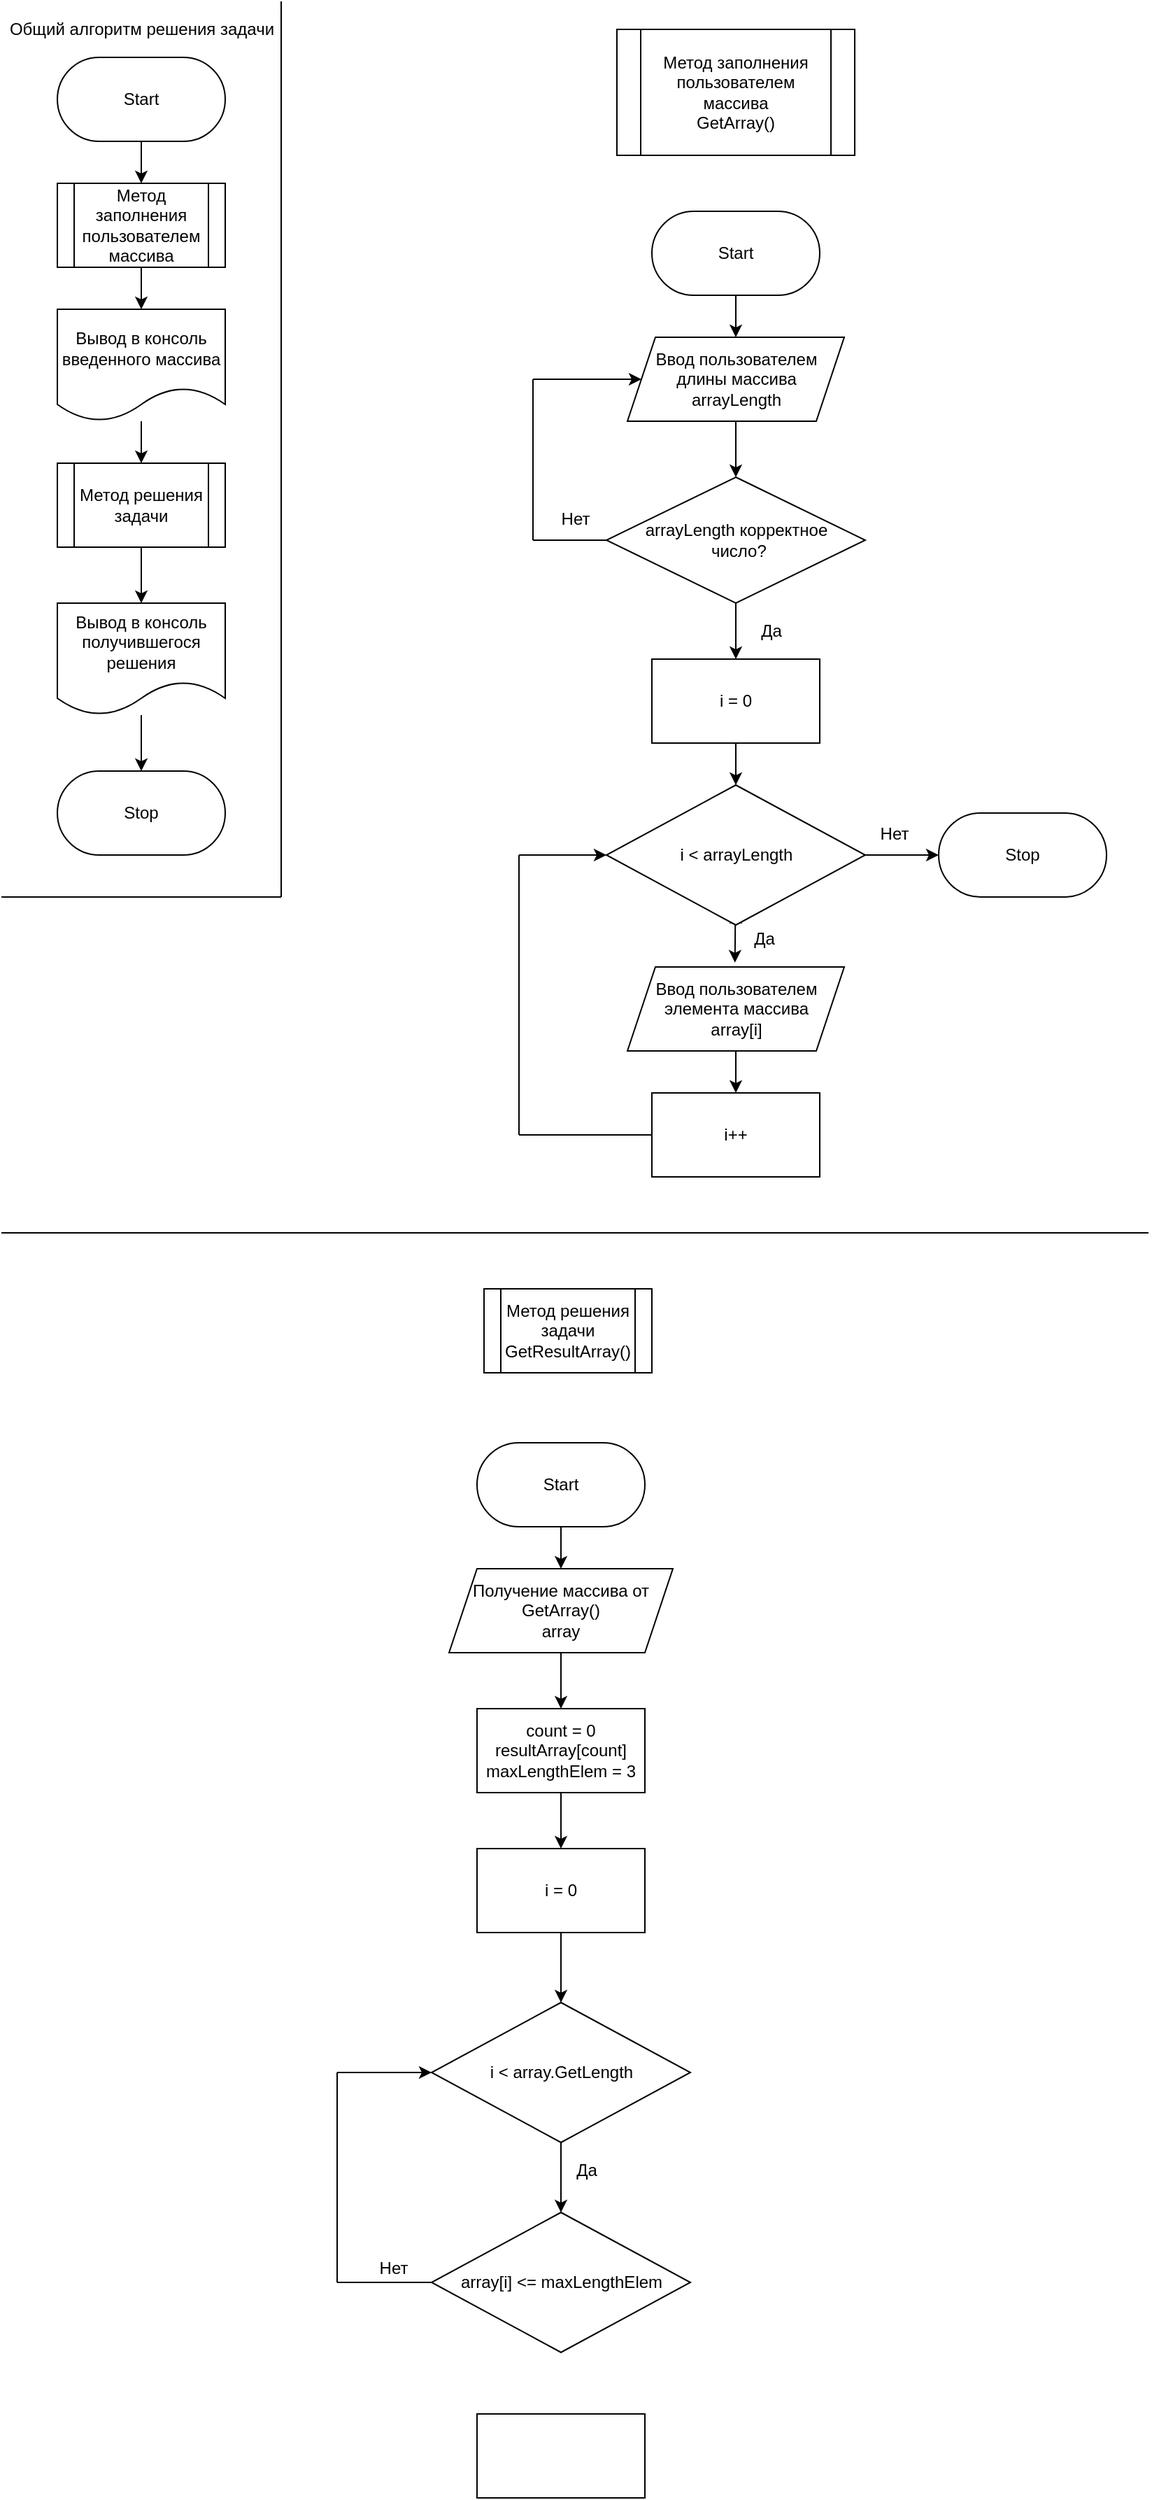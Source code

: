 <mxfile>
    <diagram id="9YbYj_kY3wmSIFwk5GOb" name="Page-1">
        <mxGraphModel dx="1208" dy="499" grid="1" gridSize="10" guides="1" tooltips="1" connect="1" arrows="1" fold="1" page="1" pageScale="1" pageWidth="827" pageHeight="1169" math="0" shadow="0">
            <root>
                <mxCell id="0"/>
                <mxCell id="1" parent="0"/>
                <mxCell id="6" style="edgeStyle=none;html=1;exitX=0.5;exitY=1;exitDx=0;exitDy=0;entryX=0.5;entryY=0;entryDx=0;entryDy=0;" edge="1" parent="1" source="2">
                    <mxGeometry relative="1" as="geometry">
                        <mxPoint x="100" y="130" as="targetPoint"/>
                    </mxGeometry>
                </mxCell>
                <mxCell id="2" value="Start" style="rounded=1;whiteSpace=wrap;html=1;arcSize=50;" vertex="1" parent="1">
                    <mxGeometry x="40" y="40" width="120" height="60" as="geometry"/>
                </mxCell>
                <mxCell id="12" style="edgeStyle=none;html=1;entryX=0.5;entryY=0;entryDx=0;entryDy=0;" edge="1" parent="1" target="11">
                    <mxGeometry relative="1" as="geometry">
                        <mxPoint x="100" y="190" as="sourcePoint"/>
                    </mxGeometry>
                </mxCell>
                <mxCell id="14" style="edgeStyle=none;html=1;entryX=0.5;entryY=0;entryDx=0;entryDy=0;" edge="1" parent="1" source="11" target="13">
                    <mxGeometry relative="1" as="geometry"/>
                </mxCell>
                <mxCell id="11" value="Вывод в консоль введенного массива" style="shape=document;whiteSpace=wrap;html=1;boundedLbl=1;" vertex="1" parent="1">
                    <mxGeometry x="40" y="220" width="120" height="80" as="geometry"/>
                </mxCell>
                <mxCell id="16" style="edgeStyle=none;html=1;entryX=0.5;entryY=0;entryDx=0;entryDy=0;" edge="1" parent="1" source="13" target="15">
                    <mxGeometry relative="1" as="geometry"/>
                </mxCell>
                <mxCell id="13" value="Метод решения&lt;br&gt;задачи" style="shape=process;whiteSpace=wrap;html=1;backgroundOutline=1;" vertex="1" parent="1">
                    <mxGeometry x="40" y="330" width="120" height="60" as="geometry"/>
                </mxCell>
                <mxCell id="18" style="edgeStyle=none;html=1;entryX=0.5;entryY=0;entryDx=0;entryDy=0;" edge="1" parent="1" source="15" target="17">
                    <mxGeometry relative="1" as="geometry"/>
                </mxCell>
                <mxCell id="15" value="Вывод в консоль получившегося решения" style="shape=document;whiteSpace=wrap;html=1;boundedLbl=1;" vertex="1" parent="1">
                    <mxGeometry x="40" y="430" width="120" height="80" as="geometry"/>
                </mxCell>
                <mxCell id="17" value="Stop" style="rounded=1;whiteSpace=wrap;html=1;arcSize=50;" vertex="1" parent="1">
                    <mxGeometry x="40" y="550" width="120" height="60" as="geometry"/>
                </mxCell>
                <mxCell id="19" value="" style="endArrow=none;html=1;" edge="1" parent="1">
                    <mxGeometry width="50" height="50" relative="1" as="geometry">
                        <mxPoint x="200" y="640" as="sourcePoint"/>
                        <mxPoint x="200" as="targetPoint"/>
                    </mxGeometry>
                </mxCell>
                <mxCell id="20" value="" style="endArrow=none;html=1;" edge="1" parent="1">
                    <mxGeometry width="50" height="50" relative="1" as="geometry">
                        <mxPoint y="640" as="sourcePoint"/>
                        <mxPoint x="200" y="640" as="targetPoint"/>
                    </mxGeometry>
                </mxCell>
                <mxCell id="21" value="Общий алгоритм решения задачи" style="text;html=1;align=center;verticalAlign=middle;resizable=0;points=[];autosize=1;strokeColor=none;fillColor=none;" vertex="1" parent="1">
                    <mxGeometry y="10" width="200" height="20" as="geometry"/>
                </mxCell>
                <mxCell id="23" value="Метод заполнения пользователем массива&lt;br&gt;GetArray()" style="shape=process;whiteSpace=wrap;html=1;backgroundOutline=1;" vertex="1" parent="1">
                    <mxGeometry x="440" y="20" width="170" height="90" as="geometry"/>
                </mxCell>
                <mxCell id="24" value="Метод заполнения пользователем массива" style="shape=process;whiteSpace=wrap;html=1;backgroundOutline=1;" vertex="1" parent="1">
                    <mxGeometry x="40" y="130" width="120" height="60" as="geometry"/>
                </mxCell>
                <mxCell id="35" style="edgeStyle=none;html=1;entryX=0.5;entryY=0;entryDx=0;entryDy=0;" edge="1" parent="1" source="25" target="26">
                    <mxGeometry relative="1" as="geometry"/>
                </mxCell>
                <mxCell id="25" value="Start" style="rounded=1;whiteSpace=wrap;html=1;arcSize=50;" vertex="1" parent="1">
                    <mxGeometry x="465" y="150" width="120" height="60" as="geometry"/>
                </mxCell>
                <mxCell id="34" style="edgeStyle=none;html=1;entryX=0.5;entryY=0;entryDx=0;entryDy=0;" edge="1" parent="1" source="26" target="27">
                    <mxGeometry relative="1" as="geometry"/>
                </mxCell>
                <mxCell id="26" value="Ввод пользователем длины массива&lt;br&gt;arrayLength" style="shape=parallelogram;perimeter=parallelogramPerimeter;whiteSpace=wrap;html=1;fixedSize=1;" vertex="1" parent="1">
                    <mxGeometry x="447.5" y="240" width="155" height="60" as="geometry"/>
                </mxCell>
                <mxCell id="41" style="edgeStyle=none;html=1;entryX=0.5;entryY=0;entryDx=0;entryDy=0;" edge="1" parent="1" source="27" target="39">
                    <mxGeometry relative="1" as="geometry"/>
                </mxCell>
                <mxCell id="27" value="arrayLength корректное&lt;br&gt;&amp;nbsp;число?" style="rhombus;whiteSpace=wrap;html=1;" vertex="1" parent="1">
                    <mxGeometry x="432.5" y="340" width="185" height="90" as="geometry"/>
                </mxCell>
                <mxCell id="31" value="" style="endArrow=none;html=1;entryX=0.003;entryY=0.5;entryDx=0;entryDy=0;entryPerimeter=0;" edge="1" parent="1" target="27">
                    <mxGeometry width="50" height="50" relative="1" as="geometry">
                        <mxPoint x="380" y="385" as="sourcePoint"/>
                        <mxPoint x="430" y="383" as="targetPoint"/>
                    </mxGeometry>
                </mxCell>
                <mxCell id="32" value="" style="endArrow=none;html=1;" edge="1" parent="1">
                    <mxGeometry width="50" height="50" relative="1" as="geometry">
                        <mxPoint x="380" y="385" as="sourcePoint"/>
                        <mxPoint x="380" y="270" as="targetPoint"/>
                    </mxGeometry>
                </mxCell>
                <mxCell id="33" value="" style="endArrow=classic;html=1;entryX=0;entryY=0.5;entryDx=0;entryDy=0;" edge="1" parent="1" target="26">
                    <mxGeometry width="50" height="50" relative="1" as="geometry">
                        <mxPoint x="380" y="270" as="sourcePoint"/>
                        <mxPoint x="570" y="370" as="targetPoint"/>
                    </mxGeometry>
                </mxCell>
                <mxCell id="44" style="edgeStyle=none;html=1;entryX=0.5;entryY=0;entryDx=0;entryDy=0;" edge="1" parent="1" source="39" target="40">
                    <mxGeometry relative="1" as="geometry"/>
                </mxCell>
                <mxCell id="39" value="i = 0" style="rounded=0;whiteSpace=wrap;html=1;" vertex="1" parent="1">
                    <mxGeometry x="465" y="470" width="120" height="60" as="geometry"/>
                </mxCell>
                <mxCell id="46" style="edgeStyle=none;html=1;entryX=0;entryY=0.5;entryDx=0;entryDy=0;exitX=1;exitY=0.5;exitDx=0;exitDy=0;" edge="1" parent="1" source="40" target="45">
                    <mxGeometry relative="1" as="geometry">
                        <mxPoint x="620" y="610" as="sourcePoint"/>
                    </mxGeometry>
                </mxCell>
                <mxCell id="50" style="edgeStyle=none;html=1;entryX=0.496;entryY=-0.052;entryDx=0;entryDy=0;entryPerimeter=0;" edge="1" parent="1" source="40" target="48">
                    <mxGeometry relative="1" as="geometry"/>
                </mxCell>
                <mxCell id="57" style="edgeStyle=none;html=1;" edge="1" parent="1" source="40">
                    <mxGeometry relative="1" as="geometry">
                        <mxPoint x="525.0" y="650" as="targetPoint"/>
                    </mxGeometry>
                </mxCell>
                <mxCell id="40" value="i &amp;lt; arrayLength" style="rhombus;whiteSpace=wrap;html=1;" vertex="1" parent="1">
                    <mxGeometry x="432.5" y="560" width="185" height="100" as="geometry"/>
                </mxCell>
                <mxCell id="42" value="Нет" style="text;html=1;align=center;verticalAlign=middle;resizable=0;points=[];autosize=1;strokeColor=none;fillColor=none;" vertex="1" parent="1">
                    <mxGeometry x="390" y="360" width="40" height="20" as="geometry"/>
                </mxCell>
                <mxCell id="43" value="Да" style="text;html=1;align=center;verticalAlign=middle;resizable=0;points=[];autosize=1;strokeColor=none;fillColor=none;" vertex="1" parent="1">
                    <mxGeometry x="535" y="440" width="30" height="20" as="geometry"/>
                </mxCell>
                <mxCell id="45" value="Stop" style="rounded=1;whiteSpace=wrap;html=1;arcSize=50;" vertex="1" parent="1">
                    <mxGeometry x="670" y="580" width="120" height="60" as="geometry"/>
                </mxCell>
                <mxCell id="47" value="Нет" style="text;html=1;align=center;verticalAlign=middle;resizable=0;points=[];autosize=1;strokeColor=none;fillColor=none;" vertex="1" parent="1">
                    <mxGeometry x="617.5" y="585" width="40" height="20" as="geometry"/>
                </mxCell>
                <mxCell id="53" style="edgeStyle=none;html=1;entryX=0.5;entryY=0;entryDx=0;entryDy=0;" edge="1" parent="1" source="48" target="52">
                    <mxGeometry relative="1" as="geometry"/>
                </mxCell>
                <mxCell id="48" value="Ввод пользователем элемента массива&lt;br&gt;array[i]" style="shape=parallelogram;perimeter=parallelogramPerimeter;whiteSpace=wrap;html=1;fixedSize=1;" vertex="1" parent="1">
                    <mxGeometry x="447.5" y="690" width="155" height="60" as="geometry"/>
                </mxCell>
                <mxCell id="51" value="Да" style="text;html=1;align=center;verticalAlign=middle;resizable=0;points=[];autosize=1;strokeColor=none;fillColor=none;" vertex="1" parent="1">
                    <mxGeometry x="530" y="660" width="30" height="20" as="geometry"/>
                </mxCell>
                <mxCell id="54" style="edgeStyle=none;html=1;entryX=0;entryY=0.5;entryDx=0;entryDy=0;" edge="1" parent="1" target="40">
                    <mxGeometry relative="1" as="geometry">
                        <mxPoint x="370" y="610" as="sourcePoint"/>
                    </mxGeometry>
                </mxCell>
                <mxCell id="52" value="i++" style="rounded=0;whiteSpace=wrap;html=1;" vertex="1" parent="1">
                    <mxGeometry x="465" y="780" width="120" height="60" as="geometry"/>
                </mxCell>
                <mxCell id="55" value="" style="endArrow=none;html=1;" edge="1" parent="1">
                    <mxGeometry width="50" height="50" relative="1" as="geometry">
                        <mxPoint x="370" y="810" as="sourcePoint"/>
                        <mxPoint x="370" y="610" as="targetPoint"/>
                    </mxGeometry>
                </mxCell>
                <mxCell id="56" value="" style="endArrow=none;html=1;entryX=0;entryY=0.5;entryDx=0;entryDy=0;" edge="1" parent="1" target="52">
                    <mxGeometry width="50" height="50" relative="1" as="geometry">
                        <mxPoint x="370" y="810" as="sourcePoint"/>
                        <mxPoint x="570" y="730" as="targetPoint"/>
                    </mxGeometry>
                </mxCell>
                <mxCell id="58" value="" style="endArrow=none;html=1;" edge="1" parent="1">
                    <mxGeometry width="50" height="50" relative="1" as="geometry">
                        <mxPoint y="880" as="sourcePoint"/>
                        <mxPoint x="820" y="880" as="targetPoint"/>
                    </mxGeometry>
                </mxCell>
                <mxCell id="59" value="Метод решения&lt;br&gt;задачи&lt;br&gt;GetResultArray()" style="shape=process;whiteSpace=wrap;html=1;backgroundOutline=1;" vertex="1" parent="1">
                    <mxGeometry x="345" y="920" width="120" height="60" as="geometry"/>
                </mxCell>
                <mxCell id="66" style="edgeStyle=none;html=1;entryX=0.5;entryY=0;entryDx=0;entryDy=0;" edge="1" parent="1" source="60" target="65">
                    <mxGeometry relative="1" as="geometry"/>
                </mxCell>
                <mxCell id="60" value="Получение массива от GetArray()&lt;br&gt;array" style="shape=parallelogram;perimeter=parallelogramPerimeter;whiteSpace=wrap;html=1;fixedSize=1;" vertex="1" parent="1">
                    <mxGeometry x="320" y="1120" width="160" height="60" as="geometry"/>
                </mxCell>
                <mxCell id="64" style="edgeStyle=none;html=1;entryX=0.5;entryY=0;entryDx=0;entryDy=0;" edge="1" parent="1" source="61" target="60">
                    <mxGeometry relative="1" as="geometry"/>
                </mxCell>
                <mxCell id="61" value="Start" style="rounded=1;whiteSpace=wrap;html=1;arcSize=50;" vertex="1" parent="1">
                    <mxGeometry x="340" y="1030" width="120" height="60" as="geometry"/>
                </mxCell>
                <mxCell id="68" style="edgeStyle=none;html=1;entryX=0.5;entryY=0;entryDx=0;entryDy=0;" edge="1" parent="1" source="65" target="67">
                    <mxGeometry relative="1" as="geometry"/>
                </mxCell>
                <mxCell id="65" value="count = 0&lt;br&gt;resultArray[count]&lt;br&gt;maxLengthElem = 3" style="rounded=0;whiteSpace=wrap;html=1;" vertex="1" parent="1">
                    <mxGeometry x="340" y="1220" width="120" height="60" as="geometry"/>
                </mxCell>
                <mxCell id="70" style="edgeStyle=none;html=1;entryX=0.5;entryY=0;entryDx=0;entryDy=0;" edge="1" parent="1" source="67" target="69">
                    <mxGeometry relative="1" as="geometry"/>
                </mxCell>
                <mxCell id="67" value="i = 0" style="rounded=0;whiteSpace=wrap;html=1;" vertex="1" parent="1">
                    <mxGeometry x="340" y="1320" width="120" height="60" as="geometry"/>
                </mxCell>
                <mxCell id="72" style="edgeStyle=none;html=1;entryX=0.5;entryY=0;entryDx=0;entryDy=0;" edge="1" parent="1" source="69" target="71">
                    <mxGeometry relative="1" as="geometry"/>
                </mxCell>
                <mxCell id="69" value="i &amp;lt; array.GetLength" style="rhombus;whiteSpace=wrap;html=1;" vertex="1" parent="1">
                    <mxGeometry x="307.5" y="1430" width="185" height="100" as="geometry"/>
                </mxCell>
                <mxCell id="74" style="edgeStyle=none;html=1;entryX=0;entryY=0.5;entryDx=0;entryDy=0;" edge="1" parent="1" target="69">
                    <mxGeometry relative="1" as="geometry">
                        <mxPoint x="240" y="1480" as="sourcePoint"/>
                    </mxGeometry>
                </mxCell>
                <mxCell id="71" value="array[i] &amp;lt;= maxLengthElem" style="rhombus;whiteSpace=wrap;html=1;" vertex="1" parent="1">
                    <mxGeometry x="307.5" y="1580" width="185" height="100" as="geometry"/>
                </mxCell>
                <mxCell id="73" value="Да" style="text;html=1;align=center;verticalAlign=middle;resizable=0;points=[];autosize=1;strokeColor=none;fillColor=none;" vertex="1" parent="1">
                    <mxGeometry x="402.5" y="1540" width="30" height="20" as="geometry"/>
                </mxCell>
                <mxCell id="75" value="" style="endArrow=none;html=1;" edge="1" parent="1">
                    <mxGeometry width="50" height="50" relative="1" as="geometry">
                        <mxPoint x="240" y="1480" as="sourcePoint"/>
                        <mxPoint x="240" y="1630" as="targetPoint"/>
                    </mxGeometry>
                </mxCell>
                <mxCell id="76" value="" style="endArrow=none;html=1;entryX=0;entryY=0.5;entryDx=0;entryDy=0;" edge="1" parent="1" target="71">
                    <mxGeometry width="50" height="50" relative="1" as="geometry">
                        <mxPoint x="240" y="1630" as="sourcePoint"/>
                        <mxPoint x="430" y="1650" as="targetPoint"/>
                    </mxGeometry>
                </mxCell>
                <mxCell id="77" value="Нет" style="text;html=1;align=center;verticalAlign=middle;resizable=0;points=[];autosize=1;strokeColor=none;fillColor=none;" vertex="1" parent="1">
                    <mxGeometry x="260" y="1610" width="40" height="20" as="geometry"/>
                </mxCell>
                <mxCell id="78" value="" style="rounded=0;whiteSpace=wrap;html=1;" vertex="1" parent="1">
                    <mxGeometry x="340" y="1724" width="120" height="60" as="geometry"/>
                </mxCell>
            </root>
        </mxGraphModel>
    </diagram>
</mxfile>
